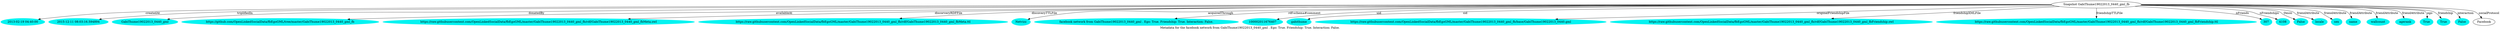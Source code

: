 digraph  {
	graph [label="Metadata for the facebook network from GabiThume19022013_0440_gml . Ego: True. Friendship: True. Interaction: False."];
	node [label="\N"];
	143	 [color="#02F3F1",
		label="2013-02-19 04:40:00",
		style=filled];
	"Snapshot GabiThume19022013_0440_gml_fb" -> 143	 [label=createdAt];
	144	 [color="#02F3F1",
		label="2015-12-11 08:03:16.594894",
		style=filled];
	"Snapshot GabiThume19022013_0440_gml_fb" -> 144	 [label=triplifiedIn];
	145	 [color="#02F3F1",
		label=GabiThume19022013_0440_gml,
		style=filled];
	"Snapshot GabiThume19022013_0440_gml_fb" -> 145	 [label=donatedBy];
	146	 [color="#02F3F1",
		label="https://github.com/OpenLinkedSocialData/fbEgoGML/tree/master/GabiThume19022013_0440_gml_fb",
		style=filled];
	"Snapshot GabiThume19022013_0440_gml_fb" -> 146	 [label=availableAt];
	147	 [color="#02F3F1",
		label="https://raw.githubusercontent.com/OpenLinkedSocialData/fbEgoGML/master/GabiThume19022013_0440_gml_fb/rdf/GabiThume19022013_0440_\
gml_fbMeta.owl",
		style=filled];
	"Snapshot GabiThume19022013_0440_gml_fb" -> 147	 [label=discorveryRDFFile];
	148	 [color="#02F3F1",
		label="https://raw.githubusercontent.com/OpenLinkedSocialData/fbEgoGML/master/GabiThume19022013_0440_gml_fb/rdf/GabiThume19022013_0440_\
gml_fbMeta.ttl",
		style=filled];
	"Snapshot GabiThume19022013_0440_gml_fb" -> 148	 [label=discoveryTTLFile];
	149	 [color="#02F3F1",
		label=Netvizz,
		style=filled];
	"Snapshot GabiThume19022013_0440_gml_fb" -> 149	 [label=acquiredThrough];
	150	 [color="#02F3F1",
		label="facebook network from GabiThume19022013_0440_gml . Ego: True. Friendship: True. Interaction: False.",
		style=filled];
	"Snapshot GabiThume19022013_0440_gml_fb" -> 150	 [label="rdf-schema#comment"];
	151	 [color="#02F3F1",
		label=100002011676407,
		style=filled];
	"Snapshot GabiThume19022013_0440_gml_fb" -> 151	 [label=uid];
	152	 [color="#02F3F1",
		label=gabithume,
		style=filled];
	"Snapshot GabiThume19022013_0440_gml_fb" -> 152	 [label=sid];
	153	 [color="#02F3F1",
		label="https://raw.githubusercontent.com/OpenLinkedSocialData/fbEgoGML/master/GabiThume19022013_0440_gml_fb/base/GabiThume19022013_0440.gml",
		style=filled];
	"Snapshot GabiThume19022013_0440_gml_fb" -> 153	 [label=originalFriendshipFile];
	154	 [color="#02F3F1",
		label="https://raw.githubusercontent.com/OpenLinkedSocialData/fbEgoGML/master/GabiThume19022013_0440_gml_fb/rdf/GabiThume19022013_0440_\
gml_fbFriendship.owl",
		style=filled];
	"Snapshot GabiThume19022013_0440_gml_fb" -> 154	 [label=friendshipXMLFile];
	155	 [color="#02F3F1",
		label="https://raw.githubusercontent.com/OpenLinkedSocialData/fbEgoGML/master/GabiThume19022013_0440_gml_fb/rdf/GabiThume19022013_0440_\
gml_fbFriendship.ttl",
		style=filled];
	"Snapshot GabiThume19022013_0440_gml_fb" -> 155	 [label=friendshipTTLFile];
	156	 [color="#02F3F1",
		label=307,
		style=filled];
	"Snapshot GabiThume19022013_0440_gml_fb" -> 156	 [label=nFriends];
	157	 [color="#02F3F1",
		label=4108,
		style=filled];
	"Snapshot GabiThume19022013_0440_gml_fb" -> 157	 [label=nFriendships];
	158	 [color="#02F3F1",
		label=False,
		style=filled];
	"Snapshot GabiThume19022013_0440_gml_fb" -> 158	 [label=fAnon];
	159	 [color="#02F3F1",
		label=locale,
		style=filled];
	"Snapshot GabiThume19022013_0440_gml_fb" -> 159	 [label=friendAttribute];
	160	 [color="#02F3F1",
		label=sex,
		style=filled];
	"Snapshot GabiThume19022013_0440_gml_fb" -> 160	 [label=friendAttribute];
	161	 [color="#02F3F1",
		label=name,
		style=filled];
	"Snapshot GabiThume19022013_0440_gml_fb" -> 161	 [label=friendAttribute];
	162	 [color="#02F3F1",
		label=wallcount,
		style=filled];
	"Snapshot GabiThume19022013_0440_gml_fb" -> 162	 [label=friendAttribute];
	163	 [color="#02F3F1",
		label=agerank,
		style=filled];
	"Snapshot GabiThume19022013_0440_gml_fb" -> 163	 [label=friendAttribute];
	164	 [color="#02F3F1",
		label=True,
		style=filled];
	"Snapshot GabiThume19022013_0440_gml_fb" -> 164	 [label=ego];
	165	 [color="#02F3F1",
		label=True,
		style=filled];
	"Snapshot GabiThume19022013_0440_gml_fb" -> 165	 [label=friendship];
	166	 [color="#02F3F1",
		label=False,
		style=filled];
	"Snapshot GabiThume19022013_0440_gml_fb" -> 166	 [label=interaction];
	"Snapshot GabiThume19022013_0440_gml_fb" -> Facebook	 [label=socialProtocol];
}

